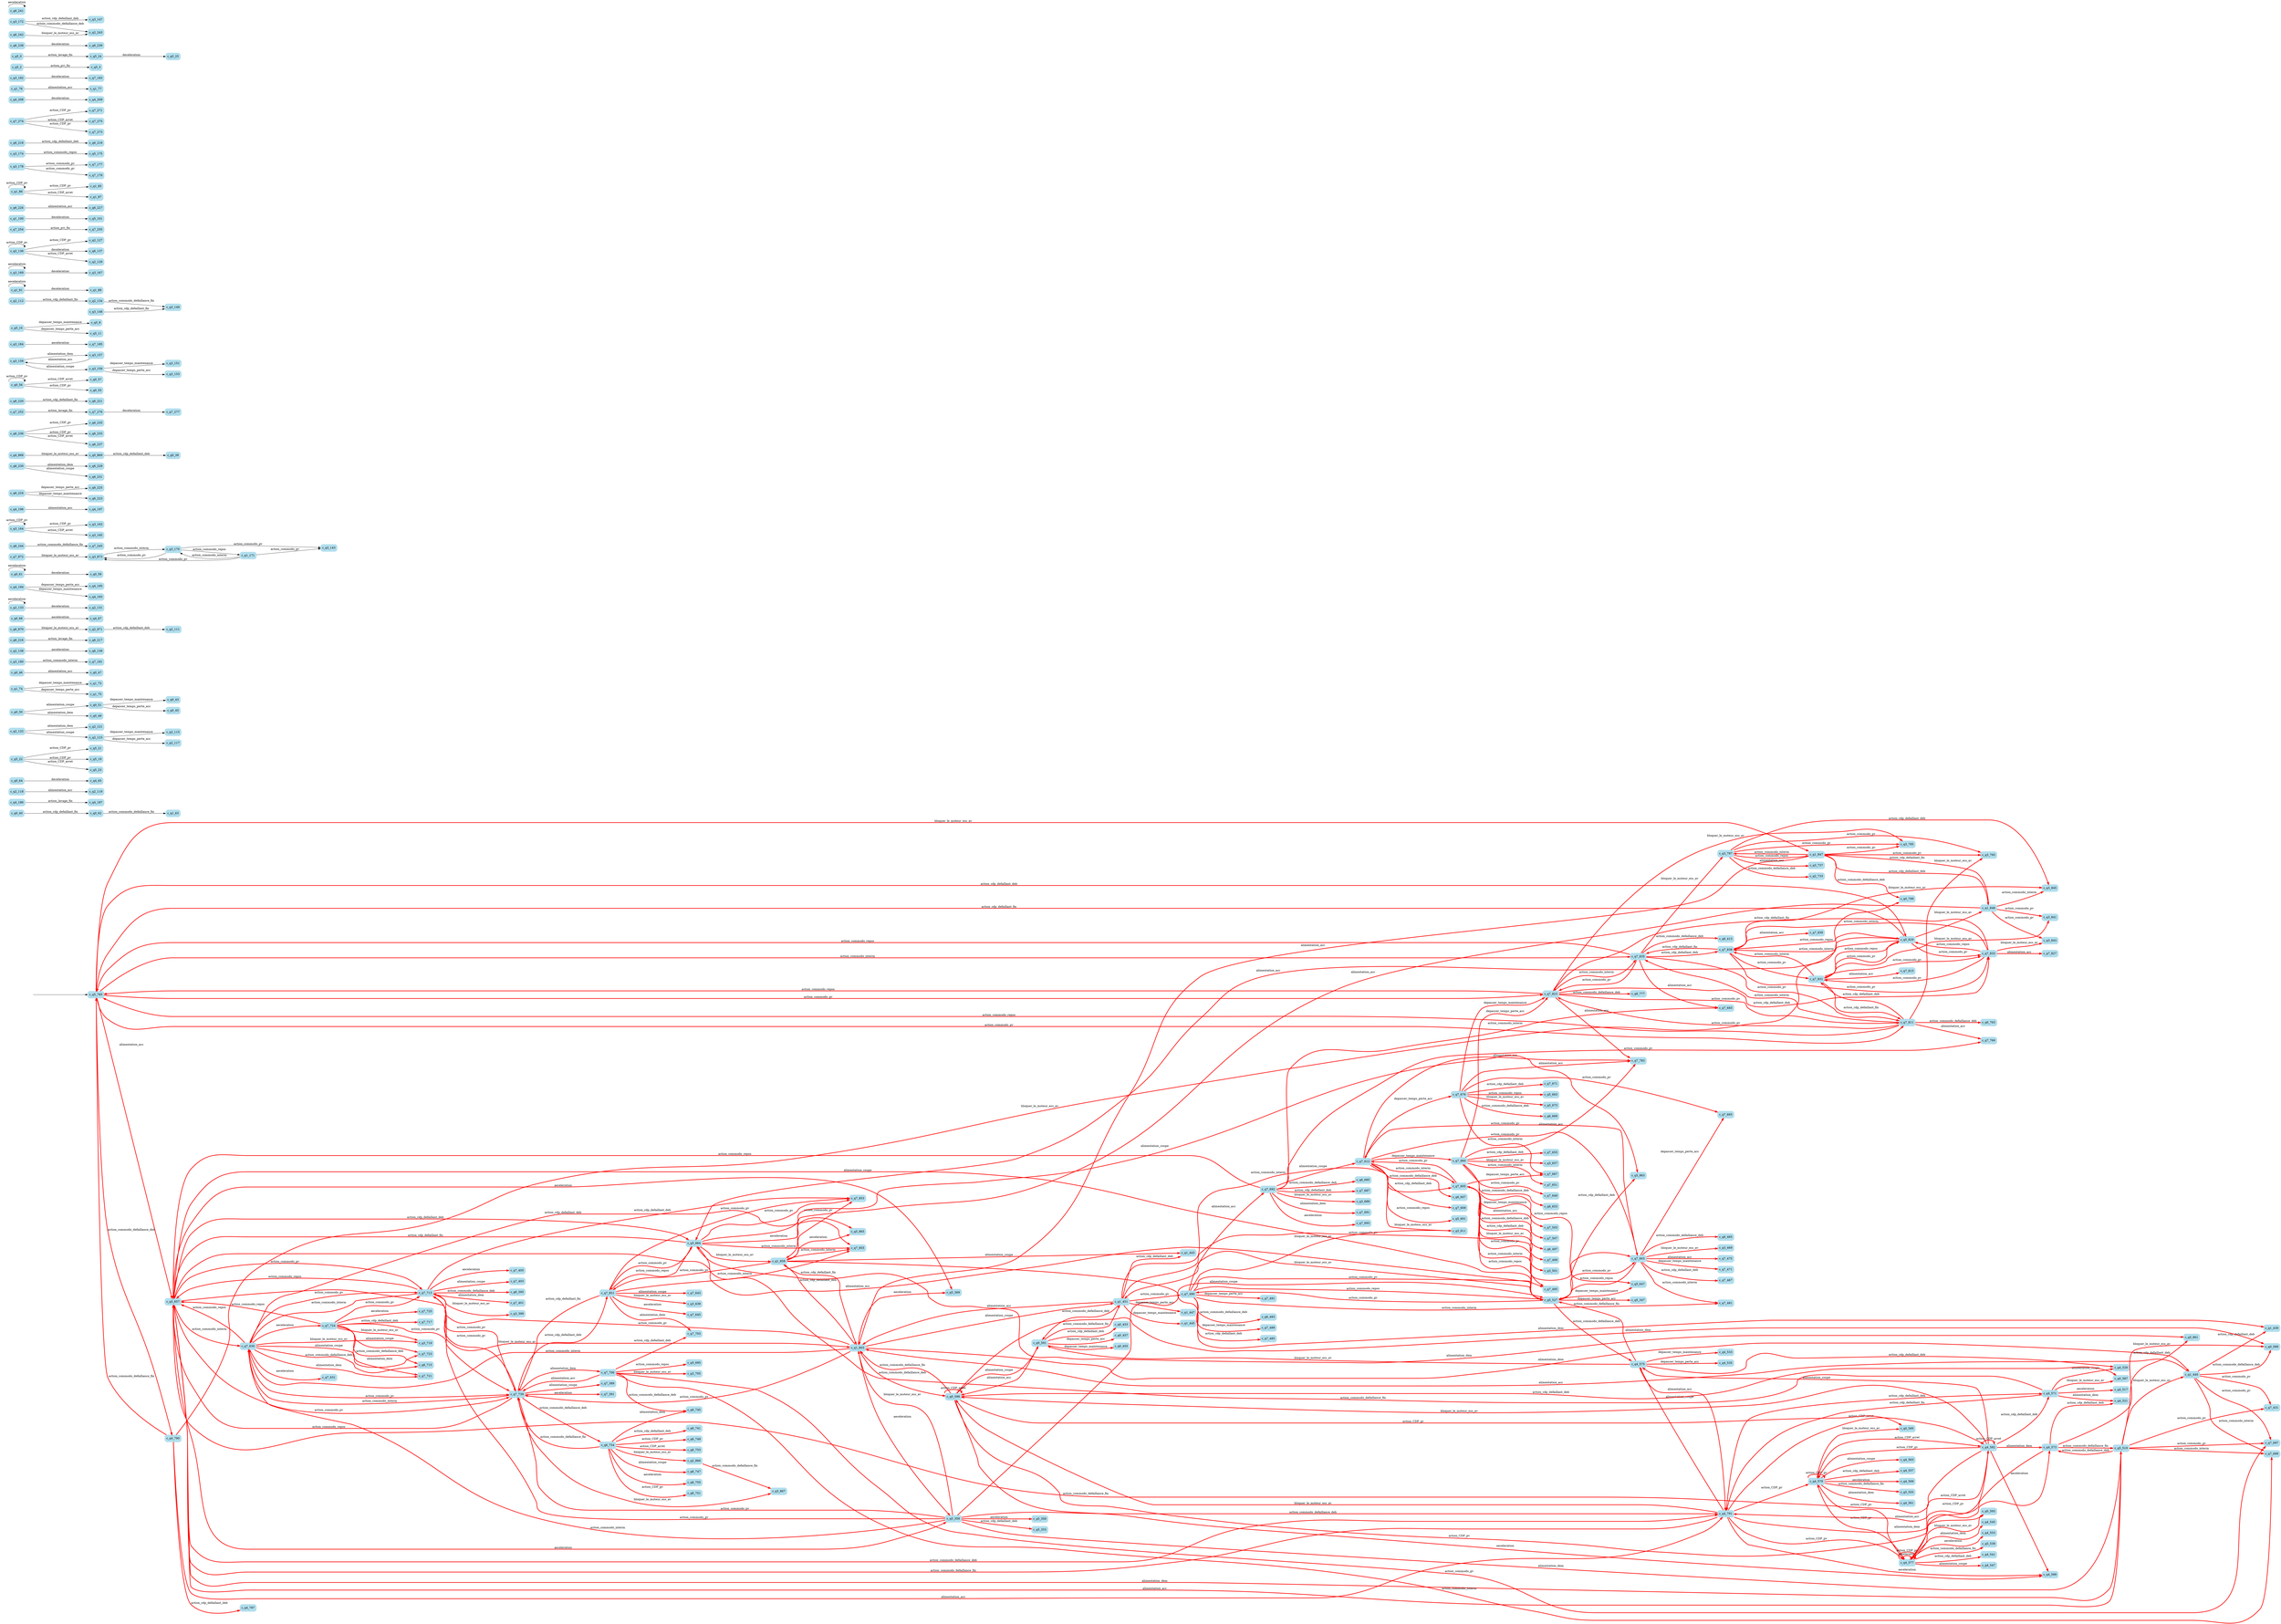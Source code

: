 digraph G {

	rankdir = LR;

	start_c_q5_785[style=invisible];

	node[shape=box, style="rounded, filled", color=lightblue2];

	c_q0_40[label="c_q0_40"];
	c_q4_187[label="c_q4_187"];
	c_q7_643[label="c_q7_643"];
	c_q2_119[label="c_q2_119"];
	c_q4_65[label="c_q4_65"];
	c_q5_22[label="c_q5_22"];
	c_q2_122[label="c_q2_122"];
	c_q3_867[label="c_q3_867"];
	c_q0_50[label="c_q0_50"];
	c_q1_74[label="c_q1_74"];
	c_q0_47[label="c_q0_47"];
	c_q3_180[label="c_q3_180"];
	c_q7_181[label="c_q7_181"];
	c_q6_139[label="c_q6_139"];
	c_q6_217[label="c_q6_217"];
	c_q4_599[label="c_q4_599"];
	c_q5_539[label="c_q5_539"];
	c_q2_115[label="c_q2_115"];
	c_q7_475[label="c_q7_475"];
	c_q6_870[label="c_q6_870"];
	c_q0_66[label="c_q0_66"];
	c_q2_133[label="c_q2_133"];
	c_q7_507[label="c_q7_507"];
	c_q4_195[label="c_q4_195"];
	c_q7_405[label="c_q7_405"];
	c_q1_859[label="c_q1_859"];
	c_q7_676[label="c_q7_676"];
	c_q7_692[label="c_q7_692"];
	c_q7_671[label="c_q7_671"];
	c_q0_43[label="c_q0_43"];
	c_q7_630[label="c_q7_630"];
	c_q3_657[label="c_q3_657"];
	c_q6_751[label="c_q6_751"];
	c_q7_403[label="c_q7_403"];
	c_q0_61[label="c_q0_61"];
	c_q6_741[label="c_q6_741"];
	c_q7_872[label="c_q7_872"];
	c_q3_719[label="c_q3_719"];
	c_q6_745[label="c_q6_745"];
	c_q3_793[label="c_q3_793"];
	c_q7_471[label="c_q7_471"];
	c_q7_665[label="c_q7_665"];
	c_q5_857[label="c_q5_857"];
	c_q7_245[label="c_q7_245"];
	c_q3_163[label="c_q3_163"];
	c_q4_196[label="c_q4_196"];
	c_q6_225[label="c_q6_225"];
	c_q6_230[label="c_q6_230"];
	c_q4_194[label="c_q4_194"];
	c_q4_868[label="c_q4_868"];
	c_q7_769[label="c_q7_769"];
	c_q3_639[label="c_q3_639"];
	c_q6_497[label="c_q6_497"];
	c_q1_847[label="c_q1_847"];
	c_q5_358[label="c_q5_358"];
	c_q1_440[label="c_q1_440"];
	c_q6_749[label="c_q6_749"];
	c_q6_236[label="c_q6_236"];
	c_q7_276[label="c_q7_276"];
	c_q0_591[label="c_q0_591"];
	c_q4_517[label="c_q4_517"];
	c_q6_221[label="c_q6_221"];
	c_q6_483[label="c_q6_483"];
	c_q4_186[label="c_q4_186"];
	c_q4_579[label="c_q4_579"];
	c_q5_863[label="c_q5_863"];
	c_q0_57[label="c_q0_57"];
	c_q3_159[label="c_q3_159"];
	c_q3_184[label="c_q3_184"];
	c_q4_575[label="c_q4_575"];
	c_q6_413[label="c_q6_413"];
	c_q5_663[label="c_q5_663"];
	c_q6_777[label="c_q6_777"];
	c_q3_143[label="c_q3_143"];
	c_q5_9[label="c_q5_9"];
	c_q3_845[label="c_q3_845"];
	c_q7_839[label="c_q7_839"];
	c_q7_645[label="c_q7_645"];
	c_q7_697[label="c_q7_697"];
	c_q7_724[label="c_q7_724"];
	c_q7_499[label="c_q7_499"];
	c_q6_607[label="c_q6_607"];
	c_q2_112[label="c_q2_112"];
	c_q7_723[label="c_q7_723"];
	c_q1_89[label="c_q1_89"];
	c_q3_157[label="c_q3_157"];
	c_q3_167[label="c_q3_167"];
	c_q2_134[label="c_q2_134"];
	c_q6_395[label="c_q6_395"];
	c_q2_127[label="c_q2_127"];
	c_q7_651[label="c_q7_651"];
	c_q0_64[label="c_q0_64"];
	c_q4_541[label="c_q4_541"];
	c_q0_869[label="c_q0_869"];
	c_q1_803[label="c_q1_803"];
	c_q4_563[label="c_q4_563"];
	c_q6_137[label="c_q6_137"];
	c_q7_649[label="c_q7_649"];
	c_q5_359[label="c_q5_359"];
	c_q0_457[label="c_q0_457"];
	c_q0_45[label="c_q0_45"];
	c_q5_865[label="c_q5_865"];
	c_q3_673[label="c_q3_673"];
	c_q7_255[label="c_q7_255"];
	c_q6_753[label="c_q6_753"];
	c_q1_445[label="c_q1_445"];
	c_q5_101[label="c_q5_101"];
	c_q6_226[label="c_q6_226"];
	c_q1_85[label="c_q1_85"];
	c_q4_571[label="c_q4_571"];
	c_q3_797[label="c_q3_797"];
	c_q1_63[label="c_q1_63"];
	c_q3_737[label="c_q3_737"];
	c_q7_683[label="c_q7_683"];
	c_q1_91[label="c_q1_91"];
	c_q7_489[label="c_q7_489"];
	c_q4_557[label="c_q4_557"];
	c_q7_389[label="c_q7_389"];
	c_q7_605[label="c_q7_605"];
	c_q7_431[label="c_q7_431"];
	c_q7_717[label="c_q7_717"];
	c_q7_185[label="c_q7_185"];
	c_q5_647[label="c_q5_647"];
	c_q7_835[label="c_q7_835"];
	c_q6_216[label="c_q6_216"];
	c_q4_547[label="c_q4_547"];
	c_q1_100[label="c_q1_100"];
	c_q3_178[label="c_q3_178"];
	c_q3_174[label="c_q3_174"];
	c_q7_254[label="c_q7_254"];
	c_q4_569[label="c_q4_569"];
	c_q0_56[label="c_q0_56"];
	c_q7_609[label="c_q7_609"];
	c_q7_851[label="c_q7_851"];
	c_q2_131[label="c_q2_131"];
	c_q7_177[label="c_q7_177"];
	c_q7_667[label="c_q7_667"];
	c_q4_197[label="c_q4_197"];
	c_q5_11[label="c_q5_11"];
	c_q4_791[label="c_q4_791"];
	c_q5_861[label="c_q5_861"];
	c_q0_59[label="c_q0_59"];
	c_q6_218[label="c_q6_218"];
	c_q7_271[label="c_q7_271"];
	c_q3_151[label="c_q3_151"];
	c_q1_443[label="c_q1_443"];
	c_q1_73[label="c_q1_73"];
	c_q6_219[label="c_q6_219"];
	c_q6_229[label="c_q6_229"];
	c_q7_838[label="c_q7_838"];
	c_q7_706[label="c_q7_706"];
	c_q4_208[label="c_q4_208"];
	c_q5_829[label="c_q5_829"];
	c_q6_685[label="c_q6_685"];
	c_q1_77[label="c_q1_77"];
	c_q3_182[label="c_q3_182"];
	c_q2_871[label="c_q2_871"];
	c_q3_158[label="c_q3_158"];
	c_q7_275[label="c_q7_275"];
	c_q5_21[label="c_q5_21"];
	c_q0_55[label="c_q0_55"];
	c_q5_601[label="c_q5_601"];
	c_q7_179[label="c_q7_179"];
	c_q7_713[label="c_q7_713"];
	c_q2_138[label="c_q2_138"];
	c_q0_62[label="c_q0_62"];
	c_q2_111[label="c_q2_111"];
	c_q7_853[label="c_q7_853"];
	c_q3_165[label="c_q3_165"];
	c_q6_669[label="c_q6_669"];
	c_q4_535[label="c_q4_535"];
	c_q7_721[label="c_q7_721"];
	c_q2_866[label="c_q2_866"];
	c_q0_455[label="c_q0_455"];
	c_q3_148[label="c_q3_148"];
	c_q7_603[label="c_q7_603"];
	c_q7_183[label="c_q7_183"];
	c_q4_577[label="c_q4_577"];
	c_q7_699[label="c_q7_699"];
	c_q5_519[label="c_q5_519"];
	c_q3_169[label="c_q3_169"];
	c_q6_223[label="c_q6_223"];
	c_q6_235[label="c_q6_235"];
	c_q5_2[label="c_q5_2"];
	c_q4_209[label="c_q4_209"];
	c_q6_220[label="c_q6_220"];
	c_q6_747[label="c_q6_747"];
	c_q5_369[label="c_q5_369"];
	c_q5_175[label="c_q5_175"];
	c_q7_277[label="c_q7_277"];
	c_q5_785[label="c_q5_785"];
	c_q7_703[label="c_q7_703"];
	c_q5_0[label="c_q5_0"];
	c_q5_695[label="c_q5_695"];
	c_q3_149[label="c_q3_149"];
	c_q7_725[label="c_q7_725"];
	c_q2_136[label="c_q2_136"];
	c_q7_833[label="c_q7_833"];
	c_q3_611[label="c_q3_611"];
	c_q5_19[label="c_q5_19"];
	c_q7_811[label="c_q7_811"];
	c_q6_239[label="c_q6_239"];
	c_q6_754[label="c_q6_754"];
	c_q0_51[label="c_q0_51"];
	c_q7_612[label="c_q7_612"];
	c_q7_739[label="c_q7_739"];
	c_q6_227[label="c_q6_227"];
	c_q6_244[label="c_q6_244"];
	c_q3_147[label="c_q3_147"];
	c_q0_453[label="c_q0_453"];
	c_q7_481[label="c_q7_481"];
	c_q3_501[label="c_q3_501"];
	c_q5_555[label="c_q5_555"];
	c_q6_715[label="c_q6_715"];
	c_q4_529[label="c_q4_529"];
	c_q3_705[label="c_q3_705"];
	c_q1_86[label="c_q1_86"];
	c_q2_733[label="c_q2_733"];
	c_q0_46[label="c_q0_46"];
	c_q3_153[label="c_q3_153"];
	c_q3_873[label="c_q3_873"];
	c_q5_864[label="c_q5_864"];
	c_q3_841[label="c_q3_841"];
	c_q6_238[label="c_q6_238"];
	c_q1_87[label="c_q1_87"];
	c_q6_653[label="c_q6_653"];
	c_q3_843[label="c_q3_843"];
	c_q7_485[label="c_q7_485"];
	c_q7_467[label="c_q7_467"];
	c_q5_10[label="c_q5_10"];
	c_q7_391[label="c_q7_391"];
	c_q7_827[label="c_q7_827"];
	c_q3_164[label="c_q3_164"];
	c_q1_171[label="c_q1_171"];
	c_q2_243[label="c_q2_243"];
	c_q7_815[label="c_q7_815"];
	c_q1_75[label="c_q1_75"];
	c_q6_233[label="c_q6_233"];
	c_q3_170[label="c_q3_170"];
	c_q7_274[label="c_q7_274"];
	c_q6_242[label="c_q6_242"];
	c_q0_39[label="c_q0_39"];
	c_q2_129[label="c_q2_129"];
	c_q1_76[label="c_q1_76"];
	c_q0_587[label="c_q0_587"];
	c_q1_848[label="c_q1_848"];
	c_q5_353[label="c_q5_353"];
	c_q1_439[label="c_q1_439"];
	c_q4_521[label="c_q4_521"];
	c_q4_545[label="c_q4_545"];
	c_q7_631[label="c_q7_631"];
	c_q2_121[label="c_q2_121"];
	c_q7_655[label="c_q7_655"];
	c_q4_193[label="c_q4_193"];
	c_q7_660[label="c_q7_660"];
	c_q7_687[label="c_q7_687"];
	c_q2_117[label="c_q2_117"];
	c_q4_553[label="c_q4_553"];
	c_q7_855[label="c_q7_855"];
	c_q2_118[label="c_q2_118"];
	c_q0_589[label="c_q0_589"];
	c_q0_593[label="c_q0_593"];
	c_q0_49[label="c_q0_49"];
	c_q6_237[label="c_q6_237"];
	c_q4_533[label="c_q4_533"];
	c_q5_25[label="c_q5_25"];
	c_q7_401[label="c_q7_401"];
	c_q6_224[label="c_q6_224"];
	c_q3_689[label="c_q3_689"];
	c_q7_273[label="c_q7_273"];
	c_q1_447[label="c_q1_447"];
	c_q3_795[label="c_q3_795"];
	c_q1_451[label="c_q1_451"];
	c_q4_561[label="c_q4_561"];
	c_q7_491[label="c_q7_491"];
	c_q7_691[label="c_q7_691"];
	c_q7_252[label="c_q7_252"];
	c_q7_490[label="c_q7_490"];
	c_q6_241[label="c_q6_241"];
	c_q3_172[label="c_q3_172"];
	c_q7_783[label="c_q7_783"];
	c_q4_582[label="c_q4_582"];
	c_q6_465[label="c_q6_465"];
	c_q4_67[label="c_q4_67"];
	c_q3_399[label="c_q3_399"];
	c_q5_23[label="c_q5_23"];
	c_q5_347[label="c_q5_347"];
	c_q2_123[label="c_q2_123"];
	c_q4_573[label="c_q4_573"];
	c_q0_598[label="c_q0_598"];
	c_q7_823[label="c_q7_823"];
	c_q4_790[label="c_q4_790"];
	c_q7_831[label="c_q7_831"];
	c_q5_3[label="c_q5_3"];
	c_q5_527[label="c_q5_527"];
	c_q0_595[label="c_q0_595"];
	c_q6_231[label="c_q6_231"];
	c_q5_24[label="c_q5_24"];
	c_q6_755[label="c_q6_755"];
	c_q7_495[label="c_q7_495"];
	c_q7_503[label="c_q7_503"];
	c_q4_787[label="c_q4_787"];
	c_q7_693[label="c_q7_693"];
	c_q0_799[label="c_q0_799"];
	c_q3_469[label="c_q3_469"];
	c_q6_763[label="c_q6_763"];

	start_c_q5_785 -> c_q5_785;
	c_q5_0 -> c_q5_24[label="action_lavage_fin"];
	c_q5_2 -> c_q5_3[label="action_pvi_fin"];
	c_q5_785 -> c_q5_829[label="action_cdp_defaillant_deb", penwidth=3, color=red];
	c_q5_829 -> c_q5_785[label="action_cdp_defaillant_fin", penwidth=3, color=red];
	c_q5_10 -> c_q5_9[label="depasser_temps_maintenance"];
	c_q5_10 -> c_q5_11[label="depasser_temps_perte_acc"];
	c_q5_785 -> c_q5_857[label="alimentation_acc", penwidth=3, color=red];
	c_q5_857 -> c_q5_519[label="alimentation_dem", penwidth=3, color=red];
	c_q5_857 -> c_q5_527[label="alimentation_coupe", penwidth=3, color=red];
	c_q5_22 -> c_q5_19[label="action_CDP_pv"];
	c_q5_22 -> c_q5_21[label="action_CDP_gv"];
	c_q5_22 -> c_q5_23[label="action_CDP_arret"];
	c_q5_24 -> c_q5_25[label="deceleration"];
	c_q5_857 -> c_q5_358[label="aeceleration", penwidth=3, color=red];
	c_q5_358 -> c_q1_803[label="bloquer_le_moteur_ess_av", penwidth=3, color=red];
	c_q5_358 -> c_q4_791[label="action_commodo_defaillance_deb", penwidth=3, color=red];
	c_q5_358 -> c_q7_739[label="action_commodo_pv", penwidth=3, color=red];
	c_q5_358 -> c_q7_713[label="action_commodo_gv", penwidth=3, color=red];
	c_q5_785 -> c_q7_835[label="action_commodo_interm", penwidth=3, color=red];
	c_q0_869 -> c_q0_39[label="action_cdp_defaillant_deb"];
	c_q0_40 -> c_q0_62[label="action_cdp_defaillant_fin"];
	c_q0_51 -> c_q0_43[label="depasser_temps_maintenance"];
	c_q0_51 -> c_q0_45[label="depasser_temps_perte_acc"];
	c_q0_46 -> c_q0_47[label="alimentation_acc"];
	c_q0_50 -> c_q0_49[label="alimentation_dem"];
	c_q0_50 -> c_q0_51[label="alimentation_coupe"];
	c_q0_56 -> c_q0_56[label="action_CDP_pv"];
	c_q0_56 -> c_q0_55[label="action_CDP_gv"];
	c_q0_56 -> c_q0_57[label="action_CDP_arret"];
	c_q0_61 -> c_q0_59[label="deceleration"];
	c_q0_61 -> c_q0_61[label="aeceleration"];
	c_q0_62 -> c_q1_63[label="action_commodo_defaillance_fin"];
	c_q0_64 -> c_q4_65[label="deceleration"];
	c_q0_66 -> c_q4_67[label="aeceleration"];
	c_q1_803 -> c_q1_859[label="action_cdp_defaillant_deb", penwidth=3, color=red];
	c_q1_859 -> c_q1_803[label="action_cdp_defaillant_fin", penwidth=3, color=red];
	c_q1_74 -> c_q1_73[label="depasser_temps_maintenance"];
	c_q1_74 -> c_q1_75[label="depasser_temps_perte_acc"];
	c_q1_76 -> c_q1_77[label="alimentation_acc"];
	c_q1_803 -> c_q1_440[label="alimentation_dem", penwidth=3, color=red];
	c_q1_803 -> c_q1_451[label="alimentation_coupe", penwidth=3, color=red];
	c_q1_86 -> c_q1_86[label="action_CDP_pv"];
	c_q1_86 -> c_q1_85[label="action_CDP_gv"];
	c_q1_86 -> c_q1_87[label="action_CDP_arret"];
	c_q1_91 -> c_q1_89[label="deceleration"];
	c_q1_91 -> c_q1_91[label="aeceleration"];
	c_q1_451 -> c_q0_591[label="action_commodo_defaillance_deb", penwidth=3, color=red];
	c_q1_171 -> c_q3_873[label="action_commodo_pv"];
	c_q1_171 -> c_q3_143[label="action_commodo_gv"];
	c_q1_171 -> c_q3_170[label="action_commodo_interm"];
	c_q1_100 -> c_q5_101[label="deceleration"];
	c_q1_803 -> c_q5_358[label="aeceleration", penwidth=3, color=red];
	c_q1_451 -> c_q7_603[label="action_commodo_pv", penwidth=3, color=red];
	c_q1_451 -> c_q7_490[label="action_commodo_gv", penwidth=3, color=red];
	c_q1_451 -> c_q7_605[label="action_commodo_interm", penwidth=3, color=red];
	c_q2_871 -> c_q2_111[label="action_cdp_defaillant_deb"];
	c_q2_112 -> c_q2_134[label="action_cdp_defaillant_fin"];
	c_q2_123 -> c_q2_115[label="depasser_temps_maintenance"];
	c_q2_123 -> c_q2_117[label="depasser_temps_perte_acc"];
	c_q2_118 -> c_q2_119[label="alimentation_acc"];
	c_q2_122 -> c_q2_121[label="alimentation_dem"];
	c_q2_122 -> c_q2_123[label="alimentation_coupe"];
	c_q2_136 -> c_q2_136[label="action_CDP_pv"];
	c_q2_136 -> c_q2_127[label="action_CDP_gv"];
	c_q2_136 -> c_q2_129[label="action_CDP_arret"];
	c_q2_133 -> c_q2_131[label="deceleration"];
	c_q2_133 -> c_q2_133[label="aeceleration"];
	c_q2_134 -> c_q3_149[label="action_commodo_defaillance_fin"];
	c_q2_136 -> c_q6_137[label="deceleration"];
	c_q2_138 -> c_q6_139[label="aeceleration"];
	c_q3_170 -> c_q3_873[label="action_commodo_pv"];
	c_q3_170 -> c_q3_143[label="action_commodo_gv"];
	c_q3_873 -> c_q3_170[label="action_commodo_interm"];
	c_q3_172 -> c_q3_147[label="action_cdp_defaillant_deb"];
	c_q3_148 -> c_q3_149[label="action_cdp_defaillant_fin"];
	c_q3_159 -> c_q3_151[label="depasser_temps_maintenance"];
	c_q3_159 -> c_q3_153[label="depasser_temps_perte_acc"];
	c_q3_157 -> c_q3_158[label="alimentation_acc"];
	c_q3_158 -> c_q3_157[label="alimentation_dem"];
	c_q3_158 -> c_q3_159[label="alimentation_coupe"];
	c_q3_164 -> c_q3_164[label="action_CDP_pv"];
	c_q3_164 -> c_q3_163[label="action_CDP_gv"];
	c_q3_164 -> c_q3_165[label="action_CDP_arret"];
	c_q3_169 -> c_q3_167[label="deceleration"];
	c_q3_169 -> c_q3_169[label="aeceleration"];
	c_q3_170 -> c_q1_171[label="action_commodo_repos"];
	c_q3_172 -> c_q2_243[label="action_commodo_defaillance_deb"];
	c_q3_174 -> c_q5_175[label="action_commodo_repos"];
	c_q3_178 -> c_q7_177[label="action_commodo_pv"];
	c_q3_178 -> c_q7_179[label="action_commodo_gv"];
	c_q3_180 -> c_q7_181[label="action_commodo_interm"];
	c_q3_182 -> c_q7_183[label="deceleration"];
	c_q3_184 -> c_q7_185[label="aeceleration"];
	c_q4_186 -> c_q4_187[label="action_lavage_fin"];
	c_q4_791 -> c_q4_571[label="action_cdp_defaillant_deb", penwidth=3, color=red];
	c_q4_571 -> c_q4_791[label="action_cdp_defaillant_fin", penwidth=3, color=red];
	c_q4_194 -> c_q4_193[label="depasser_temps_maintenance"];
	c_q4_194 -> c_q4_195[label="depasser_temps_perte_acc"];
	c_q4_196 -> c_q4_197[label="alimentation_acc"];
	c_q4_791 -> c_q4_573[label="alimentation_dem", penwidth=3, color=red];
	c_q4_791 -> c_q4_575[label="alimentation_coupe", penwidth=3, color=red];
	c_q4_791 -> c_q4_577[label="action_CDP_pv", penwidth=3, color=red];
	c_q4_577 -> c_q4_579[label="action_CDP_gv", penwidth=3, color=red];
	c_q4_579 -> c_q4_582[label="action_CDP_arret", penwidth=3, color=red];
	c_q4_208 -> c_q4_209[label="deceleration"];
	c_q4_577 -> c_q4_577[label="aeceleration", penwidth=3, color=red];
	c_q4_582 -> c_q0_598[label="bloquer_le_moteur_ess_av", penwidth=3, color=red];
	c_q4_582 -> c_q5_857[label="action_commodo_defaillance_fin", penwidth=3, color=red];
	c_q6_216 -> c_q6_217[label="action_lavage_fin"];
	c_q6_218 -> c_q6_219[label="action_cdp_defaillant_deb"];
	c_q6_220 -> c_q6_221[label="action_cdp_defaillant_fin"];
	c_q6_224 -> c_q6_223[label="depasser_temps_maintenance"];
	c_q6_224 -> c_q6_225[label="depasser_temps_perte_acc"];
	c_q6_226 -> c_q6_227[label="alimentation_acc"];
	c_q6_230 -> c_q6_229[label="alimentation_dem"];
	c_q6_230 -> c_q6_231[label="alimentation_coupe"];
	c_q6_236 -> c_q6_233[label="action_CDP_pv"];
	c_q6_236 -> c_q6_235[label="action_CDP_gv"];
	c_q6_236 -> c_q6_237[label="action_CDP_arret"];
	c_q6_238 -> c_q6_239[label="deceleration"];
	c_q6_241 -> c_q6_241[label="aeceleration"];
	c_q6_242 -> c_q2_243[label="bloquer_le_moteur_ess_av"];
	c_q6_244 -> c_q7_245[label="action_commodo_defaillance_fin"];
	c_q7_713 -> c_q7_739[label="action_commodo_pv", penwidth=3, color=red];
	c_q7_605 -> c_q7_612[label="action_commodo_gv", penwidth=3, color=red];
	c_q7_713 -> c_q7_630[label="action_commodo_interm", penwidth=3, color=red];
	c_q7_252 -> c_q7_276[label="action_lavage_fin"];
	c_q7_254 -> c_q7_255[label="action_pvi_fin"];
	c_q7_739 -> c_q7_851[label="action_cdp_defaillant_deb", penwidth=3, color=red];
	c_q7_851 -> c_q7_739[label="action_cdp_defaillant_fin", penwidth=3, color=red];
	c_q7_612 -> c_q7_660[label="depasser_temps_maintenance", penwidth=3, color=red];
	c_q7_612 -> c_q7_676[label="depasser_temps_perte_acc", penwidth=3, color=red];
	c_q7_490 -> c_q7_692[label="alimentation_acc", penwidth=3, color=red];
	c_q7_739 -> c_q7_706[label="alimentation_dem", penwidth=3, color=red];
	c_q7_692 -> c_q7_612[label="alimentation_coupe", penwidth=3, color=red];
	c_q7_274 -> c_q7_271[label="action_CDP_pv"];
	c_q7_274 -> c_q7_273[label="action_CDP_gv"];
	c_q7_274 -> c_q7_275[label="action_CDP_arret"];
	c_q7_276 -> c_q7_277[label="deceleration"];
	c_q7_630 -> c_q7_724[label="aeceleration", penwidth=3, color=red];
	c_q7_835 -> c_q3_797[label="bloquer_le_moteur_ess_av", penwidth=3, color=red];
	c_q7_603 -> c_q5_527[label="action_commodo_repos", penwidth=3, color=red];
	c_q7_739 -> c_q6_754[label="action_commodo_defaillance_deb", penwidth=3, color=red];
	c_q5_785 -> c_q7_811[label="action_commodo_pv", penwidth=3, color=red];
	c_q5_785 -> c_q7_823[label="action_commodo_gv", penwidth=3, color=red];
	c_q5_785 -> c_q4_790[label="action_commodo_defaillance_deb", penwidth=3, color=red];
	c_q5_785 -> c_q1_847[label="bloquer_le_moteur_ess_av", penwidth=3, color=red];
	c_q5_829 -> c_q7_831[label="action_commodo_pv", penwidth=3, color=red];
	c_q5_829 -> c_q7_833[label="action_commodo_gv", penwidth=3, color=red];
	c_q5_829 -> c_q7_838[label="action_commodo_interm", penwidth=3, color=red];
	c_q5_829 -> c_q1_848[label="bloquer_le_moteur_ess_av", penwidth=3, color=red];
	c_q5_829 -> c_q5_864[label="alimentation_acc", penwidth=3, color=red];
	c_q5_857 -> c_q7_739[label="action_commodo_pv", penwidth=3, color=red];
	c_q5_857 -> c_q7_713[label="action_commodo_gv", penwidth=3, color=red];
	c_q5_857 -> c_q7_630[label="action_commodo_interm", penwidth=3, color=red];
	c_q5_857 -> c_q4_791[label="action_commodo_defaillance_deb", penwidth=3, color=red];
	c_q5_857 -> c_q5_864[label="action_cdp_defaillant_deb", penwidth=3, color=red];
	c_q5_857 -> c_q1_803[label="bloquer_le_moteur_ess_av", penwidth=3, color=red];
	c_q5_857 -> c_q5_369[label="aeceleration", penwidth=3, color=red];
	c_q5_519 -> c_q7_431[label="action_commodo_pv", penwidth=3, color=red];
	c_q5_519 -> c_q7_697[label="action_commodo_gv", penwidth=3, color=red];
	c_q5_519 -> c_q7_699[label="action_commodo_interm", penwidth=3, color=red];
	c_q5_519 -> c_q4_573[label="action_commodo_defaillance_deb", penwidth=3, color=red];
	c_q5_519 -> c_q5_861[label="action_cdp_defaillant_deb", penwidth=3, color=red];
	c_q5_519 -> c_q1_440[label="bloquer_le_moteur_ess_av", penwidth=3, color=red];
	c_q5_519 -> c_q5_857[label="alimentation_acc", penwidth=3, color=red];
	c_q5_527 -> c_q7_603[label="action_commodo_pv", penwidth=3, color=red];
	c_q5_527 -> c_q7_490[label="action_commodo_gv", penwidth=3, color=red];
	c_q5_527 -> c_q7_605[label="action_commodo_interm", penwidth=3, color=red];
	c_q5_527 -> c_q4_575[label="action_commodo_defaillance_deb", penwidth=3, color=red];
	c_q5_527 -> c_q5_863[label="action_cdp_defaillant_deb", penwidth=3, color=red];
	c_q5_527 -> c_q1_451[label="bloquer_le_moteur_ess_av", penwidth=3, color=red];
	c_q5_527 -> c_q5_647[label="depasser_temps_maintenance", penwidth=3, color=red];
	c_q5_527 -> c_q5_347[label="depasser_temps_perte_acc", penwidth=3, color=red];
	c_q5_527 -> c_q5_857[label="alimentation_acc", penwidth=3, color=red];
	c_q5_358 -> c_q7_630[label="action_commodo_interm", penwidth=3, color=red];
	c_q5_358 -> c_q5_353[label="action_cdp_defaillant_deb", penwidth=3, color=red];
	c_q5_358 -> c_q5_519[label="alimentation_dem", penwidth=3, color=red];
	c_q5_358 -> c_q5_527[label="alimentation_coupe", penwidth=3, color=red];
	c_q5_358 -> c_q5_359[label="aeceleration", penwidth=3, color=red];
	c_q1_803 -> c_q7_739[label="action_commodo_pv", penwidth=3, color=red];
	c_q1_803 -> c_q7_713[label="action_commodo_gv", penwidth=3, color=red];
	c_q1_803 -> c_q7_630[label="action_commodo_interm", penwidth=3, color=red];
	c_q1_803 -> c_q0_598[label="action_commodo_defaillance_deb", penwidth=3, color=red];
	c_q1_803 -> c_q5_369[label="aeceleration", penwidth=3, color=red];
	c_q4_791 -> c_q5_857[label="action_commodo_defaillance_fin", penwidth=3, color=red];
	c_q4_791 -> c_q0_598[label="bloquer_le_moteur_ess_av", penwidth=3, color=red];
	c_q4_791 -> c_q4_579[label="action_CDP_gv", penwidth=3, color=red];
	c_q4_791 -> c_q4_582[label="action_CDP_arret", penwidth=3, color=red];
	c_q4_791 -> c_q4_599[label="aeceleration", penwidth=3, color=red];
	c_q7_739 -> c_q5_857[label="action_commodo_repos", penwidth=3, color=red];
	c_q7_739 -> c_q7_713[label="action_commodo_gv", penwidth=3, color=red];
	c_q7_739 -> c_q7_630[label="action_commodo_interm", penwidth=3, color=red];
	c_q7_739 -> c_q3_867[label="bloquer_le_moteur_ess_av", penwidth=3, color=red];
	c_q7_739 -> c_q7_389[label="alimentation_coupe", penwidth=3, color=red];
	c_q7_739 -> c_q7_391[label="aeceleration", penwidth=3, color=red];
	c_q7_713 -> c_q5_857[label="action_commodo_repos", penwidth=3, color=red];
	c_q7_713 -> c_q6_395[label="action_commodo_defaillance_deb", penwidth=3, color=red];
	c_q7_713 -> c_q7_853[label="action_cdp_defaillant_deb", penwidth=3, color=red];
	c_q7_713 -> c_q3_399[label="bloquer_le_moteur_ess_av", penwidth=3, color=red];
	c_q7_713 -> c_q7_401[label="alimentation_dem", penwidth=3, color=red];
	c_q7_713 -> c_q7_403[label="alimentation_coupe", penwidth=3, color=red];
	c_q7_713 -> c_q7_405[label="aeceleration", penwidth=3, color=red];
	c_q7_835 -> c_q5_785[label="action_commodo_repos", penwidth=3, color=red];
	c_q7_835 -> c_q7_811[label="action_commodo_pv", penwidth=3, color=red];
	c_q7_835 -> c_q7_823[label="action_commodo_gv", penwidth=3, color=red];
	c_q7_835 -> c_q6_413[label="action_commodo_defaillance_deb", penwidth=3, color=red];
	c_q7_835 -> c_q7_838[label="action_cdp_defaillant_deb", penwidth=3, color=red];
	c_q7_835 -> c_q7_683[label="alimentation_acc", penwidth=3, color=red];
	c_q1_859 -> c_q7_851[label="action_commodo_pv", penwidth=3, color=red];
	c_q1_859 -> c_q7_853[label="action_commodo_gv", penwidth=3, color=red];
	c_q1_859 -> c_q7_855[label="action_commodo_interm", penwidth=3, color=red];
	c_q1_859 -> c_q1_439[label="alimentation_dem", penwidth=3, color=red];
	c_q1_859 -> c_q1_443[label="alimentation_coupe", penwidth=3, color=red];
	c_q1_859 -> c_q5_865[label="aeceleration", penwidth=3, color=red];
	c_q1_440 -> c_q7_431[label="action_commodo_pv", penwidth=3, color=red];
	c_q1_440 -> c_q7_697[label="action_commodo_gv", penwidth=3, color=red];
	c_q1_440 -> c_q7_699[label="action_commodo_interm", penwidth=3, color=red];
	c_q1_440 -> c_q0_589[label="action_commodo_defaillance_deb", penwidth=3, color=red];
	c_q1_440 -> c_q1_439[label="action_cdp_defaillant_deb", penwidth=3, color=red];
	c_q1_440 -> c_q1_803[label="alimentation_acc", penwidth=3, color=red];
	c_q1_451 -> c_q1_443[label="action_cdp_defaillant_deb", penwidth=3, color=red];
	c_q1_451 -> c_q1_445[label="depasser_temps_maintenance", penwidth=3, color=red];
	c_q1_451 -> c_q1_447[label="depasser_temps_perte_acc", penwidth=3, color=red];
	c_q1_451 -> c_q1_803[label="alimentation_acc", penwidth=3, color=red];
	c_q0_591 -> c_q1_451[label="action_commodo_defaillance_fin", penwidth=3, color=red];
	c_q0_591 -> c_q0_453[label="action_cdp_defaillant_deb", penwidth=3, color=red];
	c_q0_591 -> c_q0_455[label="depasser_temps_maintenance", penwidth=3, color=red];
	c_q0_591 -> c_q0_457[label="depasser_temps_perte_acc", penwidth=3, color=red];
	c_q0_591 -> c_q0_598[label="alimentation_acc", penwidth=3, color=red];
	c_q7_603 -> c_q7_612[label="action_commodo_gv", penwidth=3, color=red];
	c_q7_603 -> c_q7_481[label="action_commodo_interm", penwidth=3, color=red];
	c_q7_603 -> c_q6_465[label="action_commodo_defaillance_deb", penwidth=3, color=red];
	c_q7_603 -> c_q7_467[label="action_cdp_defaillant_deb", penwidth=3, color=red];
	c_q7_603 -> c_q3_469[label="bloquer_le_moteur_ess_av", penwidth=3, color=red];
	c_q7_603 -> c_q7_471[label="depasser_temps_maintenance", penwidth=3, color=red];
	c_q7_603 -> c_q7_665[label="depasser_temps_perte_acc", penwidth=3, color=red];
	c_q7_603 -> c_q7_475[label="alimentation_acc", penwidth=3, color=red];
	c_q7_490 -> c_q5_527[label="action_commodo_repos", penwidth=3, color=red];
	c_q7_490 -> c_q7_495[label="action_commodo_pv", penwidth=3, color=red];
	c_q7_490 -> c_q7_481[label="action_commodo_interm", penwidth=3, color=red];
	c_q7_490 -> c_q6_483[label="action_commodo_defaillance_deb", penwidth=3, color=red];
	c_q7_490 -> c_q7_485[label="action_cdp_defaillant_deb", penwidth=3, color=red];
	c_q7_490 -> c_q3_611[label="bloquer_le_moteur_ess_av", penwidth=3, color=red];
	c_q7_490 -> c_q7_489[label="depasser_temps_maintenance", penwidth=3, color=red];
	c_q7_490 -> c_q7_491[label="depasser_temps_perte_acc", penwidth=3, color=red];
	c_q7_605 -> c_q5_527[label="action_commodo_repos", penwidth=3, color=red];
	c_q7_605 -> c_q7_495[label="action_commodo_pv", penwidth=3, color=red];
	c_q7_605 -> c_q6_497[label="action_commodo_defaillance_deb", penwidth=3, color=red];
	c_q7_605 -> c_q7_499[label="action_cdp_defaillant_deb", penwidth=3, color=red];
	c_q7_605 -> c_q3_501[label="bloquer_le_moteur_ess_av", penwidth=3, color=red];
	c_q7_605 -> c_q7_503[label="depasser_temps_maintenance", penwidth=3, color=red];
	c_q7_605 -> c_q7_667[label="depasser_temps_perte_acc", penwidth=3, color=red];
	c_q7_605 -> c_q7_507[label="alimentation_acc", penwidth=3, color=red];
	c_q4_571 -> c_q5_864[label="action_commodo_defaillance_fin", penwidth=3, color=red];
	c_q4_571 -> c_q0_587[label="bloquer_le_moteur_ess_av", penwidth=3, color=red];
	c_q4_571 -> c_q4_521[label="alimentation_dem", penwidth=3, color=red];
	c_q4_571 -> c_q4_529[label="alimentation_coupe", penwidth=3, color=red];
	c_q4_571 -> c_q4_517[label="aeceleration", penwidth=3, color=red];
	c_q4_573 -> c_q5_519[label="action_commodo_defaillance_fin", penwidth=3, color=red];
	c_q4_573 -> c_q4_521[label="action_cdp_defaillant_deb", penwidth=3, color=red];
	c_q4_573 -> c_q0_589[label="bloquer_le_moteur_ess_av", penwidth=3, color=red];
	c_q4_573 -> c_q4_791[label="alimentation_acc", penwidth=3, color=red];
	c_q4_575 -> c_q5_527[label="action_commodo_defaillance_fin", penwidth=3, color=red];
	c_q4_575 -> c_q4_529[label="action_cdp_defaillant_deb", penwidth=3, color=red];
	c_q4_575 -> c_q0_591[label="bloquer_le_moteur_ess_av", penwidth=3, color=red];
	c_q4_575 -> c_q4_533[label="depasser_temps_maintenance", penwidth=3, color=red];
	c_q4_575 -> c_q4_535[label="depasser_temps_perte_acc", penwidth=3, color=red];
	c_q4_575 -> c_q4_791[label="alimentation_acc", penwidth=3, color=red];
	c_q4_577 -> c_q5_539[label="action_commodo_defaillance_fin", penwidth=3, color=red];
	c_q4_577 -> c_q4_541[label="action_cdp_defaillant_deb", penwidth=3, color=red];
	c_q4_577 -> c_q0_593[label="bloquer_le_moteur_ess_av", penwidth=3, color=red];
	c_q4_577 -> c_q4_545[label="alimentation_dem", penwidth=3, color=red];
	c_q4_577 -> c_q4_547[label="alimentation_coupe", penwidth=3, color=red];
	c_q4_577 -> c_q4_577[label="action_CDP_pv", penwidth=3, color=red];
	c_q4_577 -> c_q4_582[label="action_CDP_arret", penwidth=3, color=red];
	c_q4_577 -> c_q4_553[label="aeceleration", penwidth=3, color=red];
	c_q4_579 -> c_q5_555[label="action_commodo_defaillance_fin", penwidth=3, color=red];
	c_q4_579 -> c_q4_557[label="action_cdp_defaillant_deb", penwidth=3, color=red];
	c_q4_579 -> c_q0_595[label="bloquer_le_moteur_ess_av", penwidth=3, color=red];
	c_q4_579 -> c_q4_561[label="alimentation_dem", penwidth=3, color=red];
	c_q4_579 -> c_q4_563[label="alimentation_coupe", penwidth=3, color=red];
	c_q4_579 -> c_q4_577[label="action_CDP_pv", penwidth=3, color=red];
	c_q4_579 -> c_q4_579[label="action_CDP_gv", penwidth=3, color=red];
	c_q4_579 -> c_q4_569[label="aeceleration", penwidth=3, color=red];
	c_q4_582 -> c_q4_571[label="action_cdp_defaillant_deb", penwidth=3, color=red];
	c_q4_582 -> c_q4_573[label="alimentation_dem", penwidth=3, color=red];
	c_q4_582 -> c_q4_575[label="alimentation_coupe", penwidth=3, color=red];
	c_q4_582 -> c_q4_577[label="action_CDP_pv", penwidth=3, color=red];
	c_q4_582 -> c_q4_579[label="action_CDP_gv", penwidth=3, color=red];
	c_q4_582 -> c_q4_582[label="action_CDP_arret", penwidth=3, color=red];
	c_q4_582 -> c_q4_599[label="aeceleration", penwidth=3, color=red];
	c_q0_598 -> c_q1_803[label="action_commodo_defaillance_fin", penwidth=3, color=red];
	c_q0_598 -> c_q0_587[label="action_cdp_defaillant_deb", penwidth=3, color=red];
	c_q0_598 -> c_q0_589[label="alimentation_dem", penwidth=3, color=red];
	c_q0_598 -> c_q0_591[label="alimentation_coupe", penwidth=3, color=red];
	c_q0_598 -> c_q0_593[label="action_CDP_pv", penwidth=3, color=red];
	c_q0_598 -> c_q0_595[label="action_CDP_gv", penwidth=3, color=red];
	c_q0_598 -> c_q0_598[label="action_CDP_arret", penwidth=3, color=red];
	c_q0_598 -> c_q4_599[label="aeceleration", penwidth=3, color=red];
	c_q7_612 -> c_q5_601[label="action_commodo_repos", penwidth=3, color=red];
	c_q7_612 -> c_q7_603[label="action_commodo_pv", penwidth=3, color=red];
	c_q7_612 -> c_q7_605[label="action_commodo_interm", penwidth=3, color=red];
	c_q7_612 -> c_q6_607[label="action_commodo_defaillance_deb", penwidth=3, color=red];
	c_q7_612 -> c_q7_609[label="action_cdp_defaillant_deb", penwidth=3, color=red];
	c_q7_612 -> c_q3_611[label="bloquer_le_moteur_ess_av", penwidth=3, color=red];
	c_q7_612 -> c_q7_783[label="alimentation_acc", penwidth=3, color=red];
	c_q7_630 -> c_q5_857[label="action_commodo_repos", penwidth=3, color=red];
	c_q7_630 -> c_q7_739[label="action_commodo_pv", penwidth=3, color=red];
	c_q7_630 -> c_q7_713[label="action_commodo_gv", penwidth=3, color=red];
	c_q7_630 -> c_q6_715[label="action_commodo_defaillance_deb", penwidth=3, color=red];
	c_q7_630 -> c_q7_855[label="action_cdp_defaillant_deb", penwidth=3, color=red];
	c_q7_630 -> c_q3_719[label="bloquer_le_moteur_ess_av", penwidth=3, color=red];
	c_q7_630 -> c_q7_721[label="alimentation_dem", penwidth=3, color=red];
	c_q7_630 -> c_q7_723[label="alimentation_coupe", penwidth=3, color=red];
	c_q7_630 -> c_q7_631[label="aeceleration", penwidth=3, color=red];
	c_q7_851 -> c_q5_864[label="action_commodo_repos", penwidth=3, color=red];
	c_q7_851 -> c_q7_853[label="action_commodo_gv", penwidth=3, color=red];
	c_q7_851 -> c_q7_855[label="action_commodo_interm", penwidth=3, color=red];
	c_q7_851 -> c_q3_639[label="bloquer_le_moteur_ess_av", penwidth=3, color=red];
	c_q7_851 -> c_q7_703[label="alimentation_dem", penwidth=3, color=red];
	c_q7_851 -> c_q7_643[label="alimentation_coupe", penwidth=3, color=red];
	c_q7_851 -> c_q7_645[label="aeceleration", penwidth=3, color=red];
	c_q7_660 -> c_q5_647[label="action_commodo_repos", penwidth=3, color=red];
	c_q7_660 -> c_q7_649[label="action_commodo_pv", penwidth=3, color=red];
	c_q7_660 -> c_q7_651[label="action_commodo_interm", penwidth=3, color=red];
	c_q7_660 -> c_q6_653[label="action_commodo_defaillance_deb", penwidth=3, color=red];
	c_q7_660 -> c_q7_655[label="action_cdp_defaillant_deb", penwidth=3, color=red];
	c_q7_660 -> c_q3_657[label="bloquer_le_moteur_ess_av", penwidth=3, color=red];
	c_q7_660 -> c_q7_823[label="depasser_temps_perte_acc", penwidth=3, color=red];
	c_q7_660 -> c_q7_783[label="alimentation_acc", penwidth=3, color=red];
	c_q7_676 -> c_q5_663[label="action_commodo_repos", penwidth=3, color=red];
	c_q7_676 -> c_q7_665[label="action_commodo_pv", penwidth=3, color=red];
	c_q7_676 -> c_q7_667[label="action_commodo_interm", penwidth=3, color=red];
	c_q7_676 -> c_q6_669[label="action_commodo_defaillance_deb", penwidth=3, color=red];
	c_q7_676 -> c_q7_671[label="action_cdp_defaillant_deb", penwidth=3, color=red];
	c_q7_676 -> c_q3_673[label="bloquer_le_moteur_ess_av", penwidth=3, color=red];
	c_q7_676 -> c_q7_823[label="depasser_temps_maintenance", penwidth=3, color=red];
	c_q7_676 -> c_q7_783[label="alimentation_acc", penwidth=3, color=red];
	c_q7_692 -> c_q5_857[label="action_commodo_repos", penwidth=3, color=red];
	c_q7_692 -> c_q7_769[label="action_commodo_pv", penwidth=3, color=red];
	c_q7_692 -> c_q7_683[label="action_commodo_interm", penwidth=3, color=red];
	c_q7_692 -> c_q6_685[label="action_commodo_defaillance_deb", penwidth=3, color=red];
	c_q7_692 -> c_q7_687[label="action_cdp_defaillant_deb", penwidth=3, color=red];
	c_q7_692 -> c_q3_689[label="bloquer_le_moteur_ess_av", penwidth=3, color=red];
	c_q7_692 -> c_q7_691[label="alimentation_dem", penwidth=3, color=red];
	c_q7_692 -> c_q7_693[label="aeceleration", penwidth=3, color=red];
	c_q7_706 -> c_q5_695[label="action_commodo_repos", penwidth=3, color=red];
	c_q7_706 -> c_q7_697[label="action_commodo_gv", penwidth=3, color=red];
	c_q7_706 -> c_q7_699[label="action_commodo_interm", penwidth=3, color=red];
	c_q7_706 -> c_q6_745[label="action_commodo_defaillance_deb", penwidth=3, color=red];
	c_q7_706 -> c_q7_703[label="action_cdp_defaillant_deb", penwidth=3, color=red];
	c_q7_706 -> c_q3_705[label="bloquer_le_moteur_ess_av", penwidth=3, color=red];
	c_q7_706 -> c_q7_739[label="alimentation_acc", penwidth=3, color=red];
	c_q7_724 -> c_q5_857[label="action_commodo_repos", penwidth=3, color=red];
	c_q7_724 -> c_q7_739[label="action_commodo_pv", penwidth=3, color=red];
	c_q7_724 -> c_q7_713[label="action_commodo_gv", penwidth=3, color=red];
	c_q7_724 -> c_q6_715[label="action_commodo_defaillance_deb", penwidth=3, color=red];
	c_q7_724 -> c_q7_717[label="action_cdp_defaillant_deb", penwidth=3, color=red];
	c_q7_724 -> c_q3_719[label="bloquer_le_moteur_ess_av", penwidth=3, color=red];
	c_q7_724 -> c_q7_721[label="alimentation_dem", penwidth=3, color=red];
	c_q7_724 -> c_q7_723[label="alimentation_coupe", penwidth=3, color=red];
	c_q7_724 -> c_q7_725[label="aeceleration", penwidth=3, color=red];
	c_q3_797 -> c_q1_847[label="action_commodo_repos", penwidth=3, color=red];
	c_q3_797 -> c_q3_793[label="action_commodo_pv", penwidth=3, color=red];
	c_q3_797 -> c_q3_795[label="action_commodo_gv", penwidth=3, color=red];
	c_q3_797 -> c_q2_733[label="action_commodo_defaillance_deb", penwidth=3, color=red];
	c_q3_797 -> c_q3_845[label="action_cdp_defaillant_deb", penwidth=3, color=red];
	c_q3_797 -> c_q3_737[label="alimentation_acc", penwidth=3, color=red];
	c_q6_754 -> c_q7_739[label="action_commodo_defaillance_fin", penwidth=3, color=red];
	c_q6_754 -> c_q6_741[label="action_cdp_defaillant_deb", penwidth=3, color=red];
	c_q6_754 -> c_q2_866[label="bloquer_le_moteur_ess_av", penwidth=3, color=red];
	c_q6_754 -> c_q6_745[label="alimentation_dem", penwidth=3, color=red];
	c_q6_754 -> c_q6_747[label="alimentation_coupe", penwidth=3, color=red];
	c_q6_754 -> c_q6_749[label="action_CDP_pv", penwidth=3, color=red];
	c_q6_754 -> c_q6_751[label="action_CDP_gv", penwidth=3, color=red];
	c_q6_754 -> c_q6_753[label="action_CDP_arret", penwidth=3, color=red];
	c_q6_754 -> c_q6_755[label="aeceleration", penwidth=3, color=red];
	c_q7_811 -> c_q5_785[label="action_commodo_repos", penwidth=3, color=red];
	c_q7_811 -> c_q7_823[label="action_commodo_gv", penwidth=3, color=red];
	c_q7_811 -> c_q7_835[label="action_commodo_interm", penwidth=3, color=red];
	c_q7_811 -> c_q6_763[label="action_commodo_defaillance_deb", penwidth=3, color=red];
	c_q7_811 -> c_q7_831[label="action_cdp_defaillant_deb", penwidth=3, color=red];
	c_q7_811 -> c_q3_793[label="bloquer_le_moteur_ess_av", penwidth=3, color=red];
	c_q7_811 -> c_q7_769[label="alimentation_acc", penwidth=3, color=red];
	c_q7_823 -> c_q5_785[label="action_commodo_repos", penwidth=3, color=red];
	c_q7_823 -> c_q7_811[label="action_commodo_pv", penwidth=3, color=red];
	c_q7_823 -> c_q7_835[label="action_commodo_interm", penwidth=3, color=red];
	c_q7_823 -> c_q6_777[label="action_commodo_defaillance_deb", penwidth=3, color=red];
	c_q7_823 -> c_q7_833[label="action_cdp_defaillant_deb", penwidth=3, color=red];
	c_q7_823 -> c_q3_795[label="bloquer_le_moteur_ess_av", penwidth=3, color=red];
	c_q7_823 -> c_q7_783[label="alimentation_acc", penwidth=3, color=red];
	c_q4_790 -> c_q5_785[label="action_commodo_defaillance_fin", penwidth=3, color=red];
	c_q4_790 -> c_q4_787[label="action_cdp_defaillant_deb", penwidth=3, color=red];
	c_q4_790 -> c_q0_799[label="bloquer_le_moteur_ess_av", penwidth=3, color=red];
	c_q4_790 -> c_q4_791[label="alimentation_acc", penwidth=3, color=red];
	c_q1_847 -> c_q3_793[label="action_commodo_pv", penwidth=3, color=red];
	c_q1_847 -> c_q3_795[label="action_commodo_gv", penwidth=3, color=red];
	c_q1_847 -> c_q3_797[label="action_commodo_interm", penwidth=3, color=red];
	c_q1_847 -> c_q0_799[label="action_commodo_defaillance_deb", penwidth=3, color=red];
	c_q1_847 -> c_q1_848[label="action_cdp_defaillant_deb", penwidth=3, color=red];
	c_q1_847 -> c_q1_803[label="alimentation_acc", penwidth=3, color=red];
	c_q7_831 -> c_q5_829[label="action_commodo_repos", penwidth=3, color=red];
	c_q7_831 -> c_q7_833[label="action_commodo_gv", penwidth=3, color=red];
	c_q7_831 -> c_q7_838[label="action_commodo_interm", penwidth=3, color=red];
	c_q7_831 -> c_q7_811[label="action_cdp_defaillant_fin", penwidth=3, color=red];
	c_q7_831 -> c_q3_841[label="bloquer_le_moteur_ess_av", penwidth=3, color=red];
	c_q7_831 -> c_q7_815[label="alimentation_acc", penwidth=3, color=red];
	c_q7_833 -> c_q5_829[label="action_commodo_repos", penwidth=3, color=red];
	c_q7_833 -> c_q7_831[label="action_commodo_pv", penwidth=3, color=red];
	c_q7_833 -> c_q7_838[label="action_commodo_interm", penwidth=3, color=red];
	c_q7_833 -> c_q7_823[label="action_cdp_defaillant_fin", penwidth=3, color=red];
	c_q7_833 -> c_q3_843[label="bloquer_le_moteur_ess_av", penwidth=3, color=red];
	c_q7_833 -> c_q7_827[label="alimentation_acc", penwidth=3, color=red];
	c_q7_838 -> c_q5_829[label="action_commodo_repos", penwidth=3, color=red];
	c_q7_838 -> c_q7_831[label="action_commodo_pv", penwidth=3, color=red];
	c_q7_838 -> c_q7_833[label="action_commodo_gv", penwidth=3, color=red];
	c_q7_838 -> c_q7_835[label="action_cdp_defaillant_fin", penwidth=3, color=red];
	c_q7_838 -> c_q3_845[label="bloquer_le_moteur_ess_av", penwidth=3, color=red];
	c_q7_838 -> c_q7_839[label="alimentation_acc", penwidth=3, color=red];
	c_q1_848 -> c_q3_841[label="action_commodo_pv", penwidth=3, color=red];
	c_q1_848 -> c_q3_843[label="action_commodo_gv", penwidth=3, color=red];
	c_q1_848 -> c_q3_845[label="action_commodo_interm", penwidth=3, color=red];
	c_q1_848 -> c_q1_847[label="action_cdp_defaillant_fin", penwidth=3, color=red];
	c_q1_848 -> c_q1_859[label="alimentation_acc", penwidth=3, color=red];
	c_q5_864 -> c_q7_851[label="action_commodo_pv", penwidth=3, color=red];
	c_q5_864 -> c_q7_853[label="action_commodo_gv", penwidth=3, color=red];
	c_q5_864 -> c_q7_855[label="action_commodo_interm", penwidth=3, color=red];
	c_q5_864 -> c_q5_857[label="action_cdp_defaillant_fin", penwidth=3, color=red];
	c_q5_864 -> c_q1_859[label="bloquer_le_moteur_ess_av", penwidth=3, color=red];
	c_q5_864 -> c_q5_861[label="alimentation_dem", penwidth=3, color=red];
	c_q5_864 -> c_q5_863[label="alimentation_coupe", penwidth=3, color=red];
	c_q5_864 -> c_q5_865[label="aeceleration", penwidth=3, color=red];
	c_q2_866 -> c_q3_867[label="action_commodo_defaillance_fin", penwidth=3, color=red];
	c_q4_868 -> c_q0_869[label="bloquer_le_moteur_ess_av"];
	c_q6_870 -> c_q2_871[label="bloquer_le_moteur_ess_av"];
	c_q7_872 -> c_q3_873[label="bloquer_le_moteur_ess_av"];

}